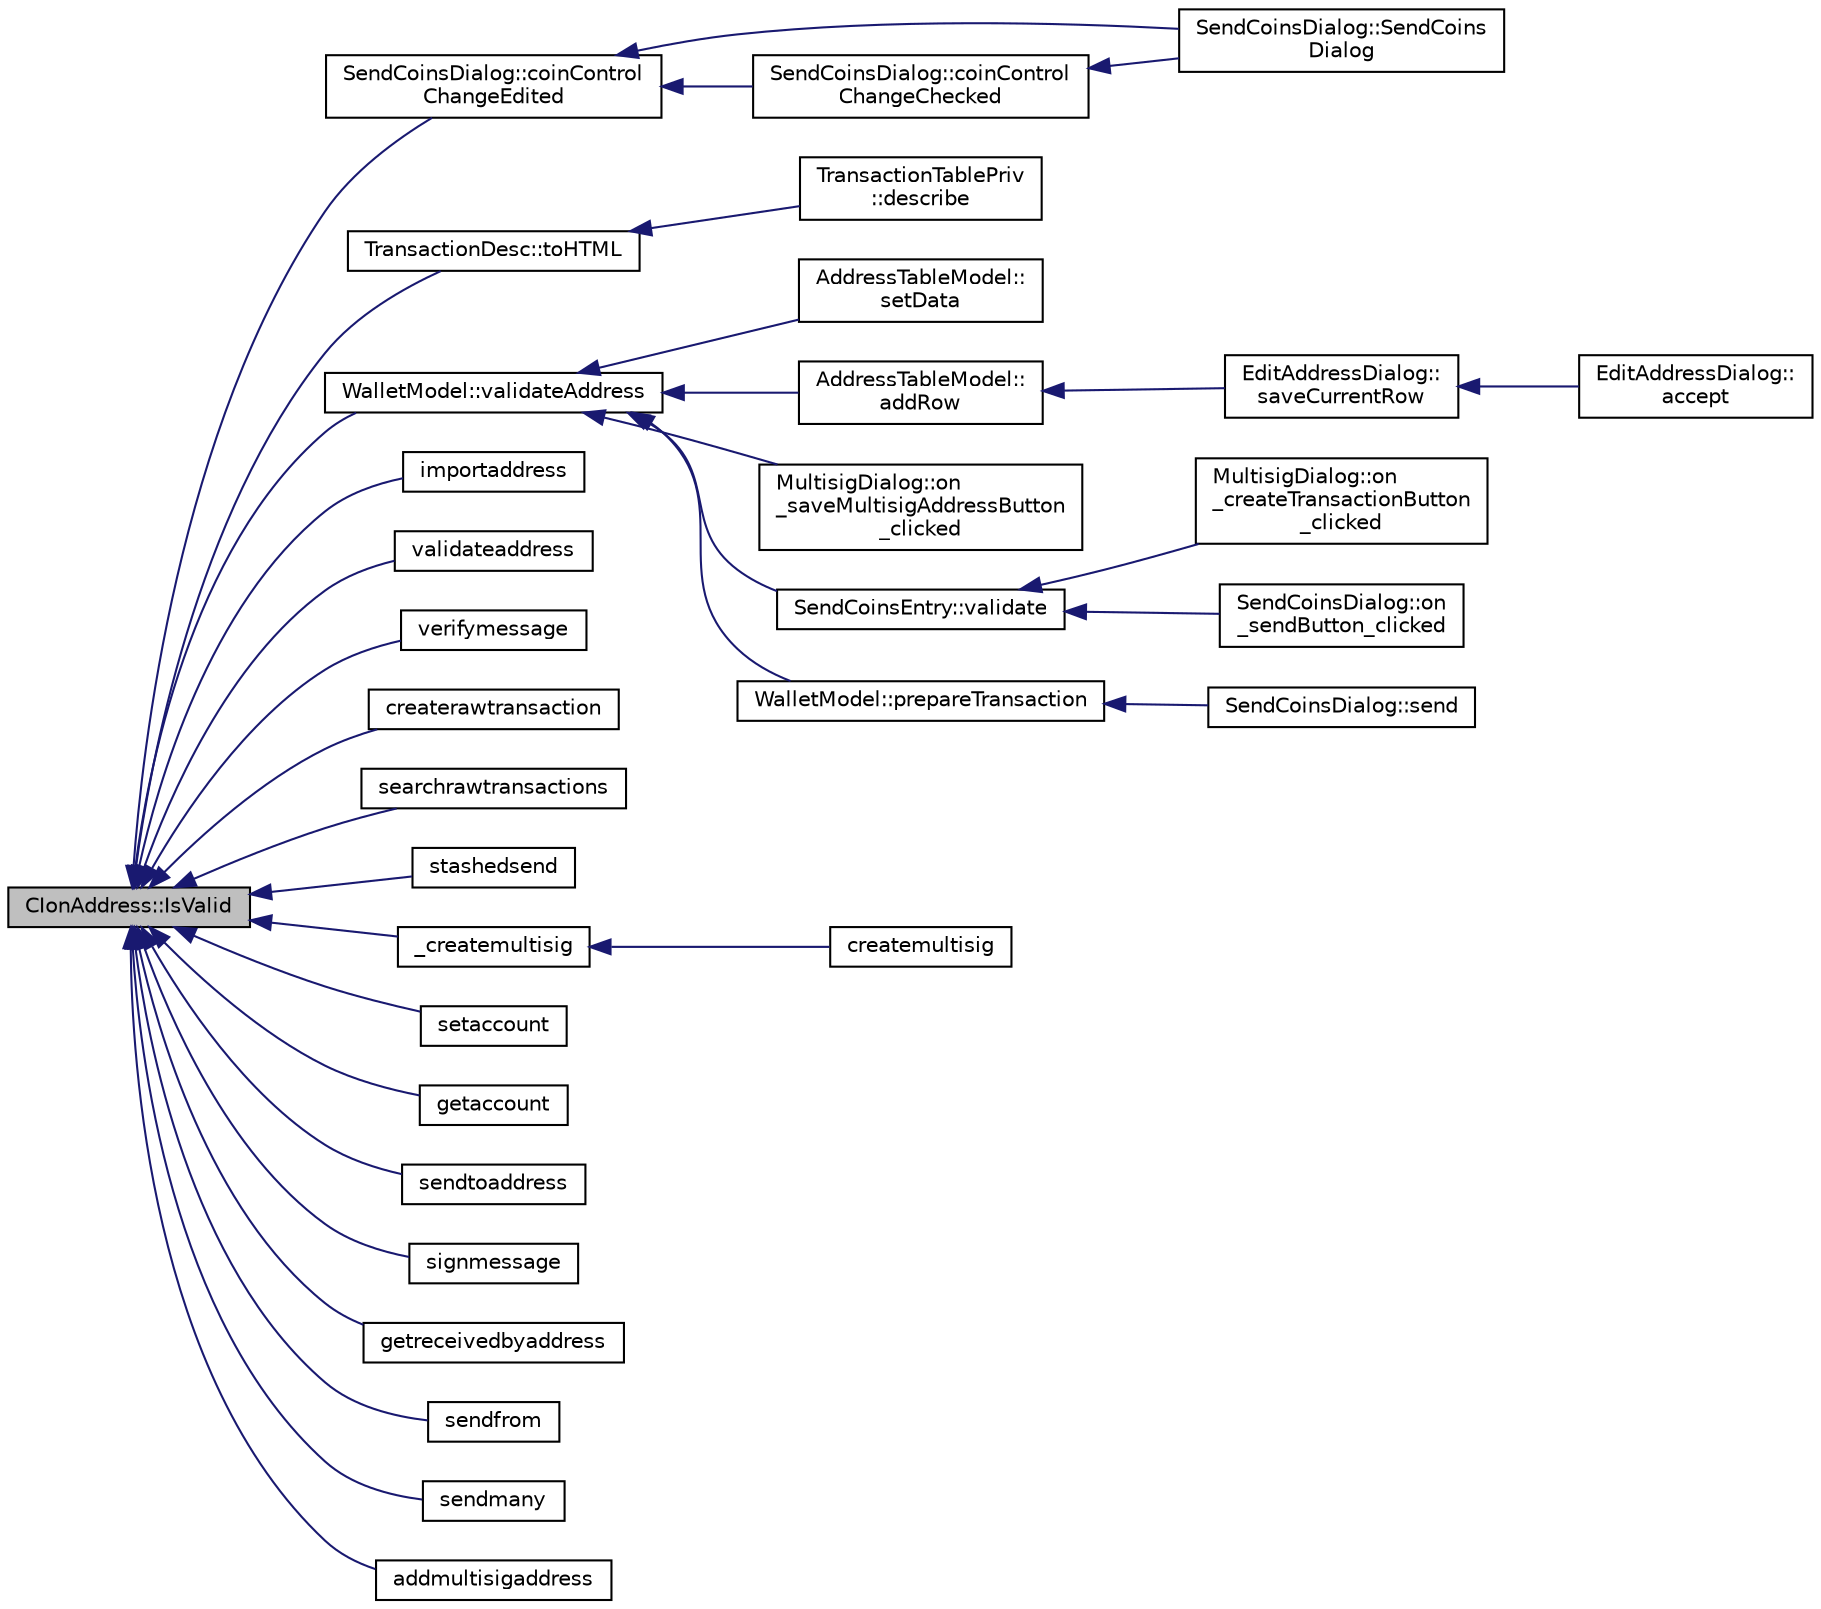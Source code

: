 digraph "CIonAddress::IsValid"
{
  edge [fontname="Helvetica",fontsize="10",labelfontname="Helvetica",labelfontsize="10"];
  node [fontname="Helvetica",fontsize="10",shape=record];
  rankdir="LR";
  Node114 [label="CIonAddress::IsValid",height=0.2,width=0.4,color="black", fillcolor="grey75", style="filled", fontcolor="black"];
  Node114 -> Node115 [dir="back",color="midnightblue",fontsize="10",style="solid",fontname="Helvetica"];
  Node115 [label="SendCoinsDialog::coinControl\lChangeEdited",height=0.2,width=0.4,color="black", fillcolor="white", style="filled",URL="$d6/de6/class_send_coins_dialog.html#a1f419f2381bce2ae9b4a7bd140f25a4e"];
  Node115 -> Node116 [dir="back",color="midnightblue",fontsize="10",style="solid",fontname="Helvetica"];
  Node116 [label="SendCoinsDialog::SendCoins\lDialog",height=0.2,width=0.4,color="black", fillcolor="white", style="filled",URL="$d6/de6/class_send_coins_dialog.html#a0df5bc29d1df68eda44826651afc595f"];
  Node115 -> Node117 [dir="back",color="midnightblue",fontsize="10",style="solid",fontname="Helvetica"];
  Node117 [label="SendCoinsDialog::coinControl\lChangeChecked",height=0.2,width=0.4,color="black", fillcolor="white", style="filled",URL="$d6/de6/class_send_coins_dialog.html#a21224b0dedf14f7a6c05174bff9dea65"];
  Node117 -> Node116 [dir="back",color="midnightblue",fontsize="10",style="solid",fontname="Helvetica"];
  Node114 -> Node118 [dir="back",color="midnightblue",fontsize="10",style="solid",fontname="Helvetica"];
  Node118 [label="TransactionDesc::toHTML",height=0.2,width=0.4,color="black", fillcolor="white", style="filled",URL="$d4/da9/class_transaction_desc.html#ab7c9dbb2048aae121dd9d75df86e64f4"];
  Node118 -> Node119 [dir="back",color="midnightblue",fontsize="10",style="solid",fontname="Helvetica"];
  Node119 [label="TransactionTablePriv\l::describe",height=0.2,width=0.4,color="black", fillcolor="white", style="filled",URL="$d2/ddb/class_transaction_table_priv.html#ab08d44e16bf6dd95b5b83959b3013780"];
  Node114 -> Node120 [dir="back",color="midnightblue",fontsize="10",style="solid",fontname="Helvetica"];
  Node120 [label="WalletModel::validateAddress",height=0.2,width=0.4,color="black", fillcolor="white", style="filled",URL="$d4/d27/class_wallet_model.html#a04604615253aeaae1253b1412a70a1f7"];
  Node120 -> Node121 [dir="back",color="midnightblue",fontsize="10",style="solid",fontname="Helvetica"];
  Node121 [label="AddressTableModel::\lsetData",height=0.2,width=0.4,color="black", fillcolor="white", style="filled",URL="$d9/ded/class_address_table_model.html#a5c6bd467fd1fc499d126fe2b7380ce5c"];
  Node120 -> Node122 [dir="back",color="midnightblue",fontsize="10",style="solid",fontname="Helvetica"];
  Node122 [label="AddressTableModel::\laddRow",height=0.2,width=0.4,color="black", fillcolor="white", style="filled",URL="$d9/ded/class_address_table_model.html#a08ab9ae401a18d193f0e39551de81280"];
  Node122 -> Node123 [dir="back",color="midnightblue",fontsize="10",style="solid",fontname="Helvetica"];
  Node123 [label="EditAddressDialog::\lsaveCurrentRow",height=0.2,width=0.4,color="black", fillcolor="white", style="filled",URL="$da/db7/class_edit_address_dialog.html#a8494a551799cd1f4c253e557424c206c"];
  Node123 -> Node124 [dir="back",color="midnightblue",fontsize="10",style="solid",fontname="Helvetica"];
  Node124 [label="EditAddressDialog::\laccept",height=0.2,width=0.4,color="black", fillcolor="white", style="filled",URL="$da/db7/class_edit_address_dialog.html#ac52b71129806bccf6533d0e9441393b6"];
  Node120 -> Node125 [dir="back",color="midnightblue",fontsize="10",style="solid",fontname="Helvetica"];
  Node125 [label="MultisigDialog::on\l_saveMultisigAddressButton\l_clicked",height=0.2,width=0.4,color="black", fillcolor="white", style="filled",URL="$d4/df4/class_multisig_dialog.html#a95c9278296354b38696d72eeb62dc09d"];
  Node120 -> Node126 [dir="back",color="midnightblue",fontsize="10",style="solid",fontname="Helvetica"];
  Node126 [label="SendCoinsEntry::validate",height=0.2,width=0.4,color="black", fillcolor="white", style="filled",URL="$d0/dbc/class_send_coins_entry.html#ab77df95fe77e9a001190cd4dabe0dfec"];
  Node126 -> Node127 [dir="back",color="midnightblue",fontsize="10",style="solid",fontname="Helvetica"];
  Node127 [label="MultisigDialog::on\l_createTransactionButton\l_clicked",height=0.2,width=0.4,color="black", fillcolor="white", style="filled",URL="$d4/df4/class_multisig_dialog.html#a172ad3ad87e2e756aae8e93e5febb855"];
  Node126 -> Node128 [dir="back",color="midnightblue",fontsize="10",style="solid",fontname="Helvetica"];
  Node128 [label="SendCoinsDialog::on\l_sendButton_clicked",height=0.2,width=0.4,color="black", fillcolor="white", style="filled",URL="$d6/de6/class_send_coins_dialog.html#a2cab7cf9ea5040b9e2189297f7d3c764"];
  Node120 -> Node129 [dir="back",color="midnightblue",fontsize="10",style="solid",fontname="Helvetica"];
  Node129 [label="WalletModel::prepareTransaction",height=0.2,width=0.4,color="black", fillcolor="white", style="filled",URL="$d4/d27/class_wallet_model.html#a8abc851901c7c7343ebfb5a8e5fc0154"];
  Node129 -> Node130 [dir="back",color="midnightblue",fontsize="10",style="solid",fontname="Helvetica"];
  Node130 [label="SendCoinsDialog::send",height=0.2,width=0.4,color="black", fillcolor="white", style="filled",URL="$d6/de6/class_send_coins_dialog.html#afd8d436a16ea7dba1276e8fdfdc8b2d3"];
  Node114 -> Node131 [dir="back",color="midnightblue",fontsize="10",style="solid",fontname="Helvetica"];
  Node131 [label="importaddress",height=0.2,width=0.4,color="black", fillcolor="white", style="filled",URL="$dc/dbf/rpcdump_8cpp.html#a457bc572859c8265c72a0afd1a6db56c"];
  Node114 -> Node132 [dir="back",color="midnightblue",fontsize="10",style="solid",fontname="Helvetica"];
  Node132 [label="validateaddress",height=0.2,width=0.4,color="black", fillcolor="white", style="filled",URL="$db/d48/rpcmisc_8cpp.html#aea4124dcc1390de557db6128da0697f4"];
  Node114 -> Node133 [dir="back",color="midnightblue",fontsize="10",style="solid",fontname="Helvetica"];
  Node133 [label="verifymessage",height=0.2,width=0.4,color="black", fillcolor="white", style="filled",URL="$db/d48/rpcmisc_8cpp.html#ad8fce781dfd9dfd4866bba2a4589141a"];
  Node114 -> Node134 [dir="back",color="midnightblue",fontsize="10",style="solid",fontname="Helvetica"];
  Node134 [label="createrawtransaction",height=0.2,width=0.4,color="black", fillcolor="white", style="filled",URL="$dc/da8/rpcrawtransaction_8cpp.html#a7924d2aa3d68d890b82773445e0d949e"];
  Node114 -> Node135 [dir="back",color="midnightblue",fontsize="10",style="solid",fontname="Helvetica"];
  Node135 [label="searchrawtransactions",height=0.2,width=0.4,color="black", fillcolor="white", style="filled",URL="$dc/da8/rpcrawtransaction_8cpp.html#ae119520f4c7a75fcaf31fbfaf8dff482"];
  Node114 -> Node136 [dir="back",color="midnightblue",fontsize="10",style="solid",fontname="Helvetica"];
  Node136 [label="stashedsend",height=0.2,width=0.4,color="black", fillcolor="white", style="filled",URL="$d5/d6b/rpcstashedsend_8cpp.html#a5a7cb1ad55aeaa8bcbb5172e9153a75a"];
  Node114 -> Node137 [dir="back",color="midnightblue",fontsize="10",style="solid",fontname="Helvetica"];
  Node137 [label="_createmultisig",height=0.2,width=0.4,color="black", fillcolor="white", style="filled",URL="$df/d1d/rpcwallet_8cpp.html#aca53a9372c92e81fc665cbdeb8fcdbc5"];
  Node137 -> Node138 [dir="back",color="midnightblue",fontsize="10",style="solid",fontname="Helvetica"];
  Node138 [label="createmultisig",height=0.2,width=0.4,color="black", fillcolor="white", style="filled",URL="$df/d1d/rpcwallet_8cpp.html#a10f145bcadd06025abb3b065e2fa7a84"];
  Node114 -> Node139 [dir="back",color="midnightblue",fontsize="10",style="solid",fontname="Helvetica"];
  Node139 [label="setaccount",height=0.2,width=0.4,color="black", fillcolor="white", style="filled",URL="$df/d1d/rpcwallet_8cpp.html#a6bf0dc200554f841a4549a2e5087f699"];
  Node114 -> Node140 [dir="back",color="midnightblue",fontsize="10",style="solid",fontname="Helvetica"];
  Node140 [label="getaccount",height=0.2,width=0.4,color="black", fillcolor="white", style="filled",URL="$df/d1d/rpcwallet_8cpp.html#ae8b2f525d311992d732a971b6333c8ea"];
  Node114 -> Node141 [dir="back",color="midnightblue",fontsize="10",style="solid",fontname="Helvetica"];
  Node141 [label="sendtoaddress",height=0.2,width=0.4,color="black", fillcolor="white", style="filled",URL="$df/d1d/rpcwallet_8cpp.html#a134064858f9cfa4775a6ae34cac2b133"];
  Node114 -> Node142 [dir="back",color="midnightblue",fontsize="10",style="solid",fontname="Helvetica"];
  Node142 [label="signmessage",height=0.2,width=0.4,color="black", fillcolor="white", style="filled",URL="$df/d1d/rpcwallet_8cpp.html#a315b42a2c859c4b50a54c1b05984928c"];
  Node114 -> Node143 [dir="back",color="midnightblue",fontsize="10",style="solid",fontname="Helvetica"];
  Node143 [label="getreceivedbyaddress",height=0.2,width=0.4,color="black", fillcolor="white", style="filled",URL="$df/d1d/rpcwallet_8cpp.html#abbb6475509aa2e69844f0b3a8bcb422a"];
  Node114 -> Node144 [dir="back",color="midnightblue",fontsize="10",style="solid",fontname="Helvetica"];
  Node144 [label="sendfrom",height=0.2,width=0.4,color="black", fillcolor="white", style="filled",URL="$df/d1d/rpcwallet_8cpp.html#a845eaefd9ec7752b1145c183205524d0"];
  Node114 -> Node145 [dir="back",color="midnightblue",fontsize="10",style="solid",fontname="Helvetica"];
  Node145 [label="sendmany",height=0.2,width=0.4,color="black", fillcolor="white", style="filled",URL="$df/d1d/rpcwallet_8cpp.html#adeb5f23f20fb4e589dab23cadf75c92d"];
  Node114 -> Node146 [dir="back",color="midnightblue",fontsize="10",style="solid",fontname="Helvetica"];
  Node146 [label="addmultisigaddress",height=0.2,width=0.4,color="black", fillcolor="white", style="filled",URL="$df/d1d/rpcwallet_8cpp.html#a01e8a83cbd4209f10c71719383d7ca2d"];
}
